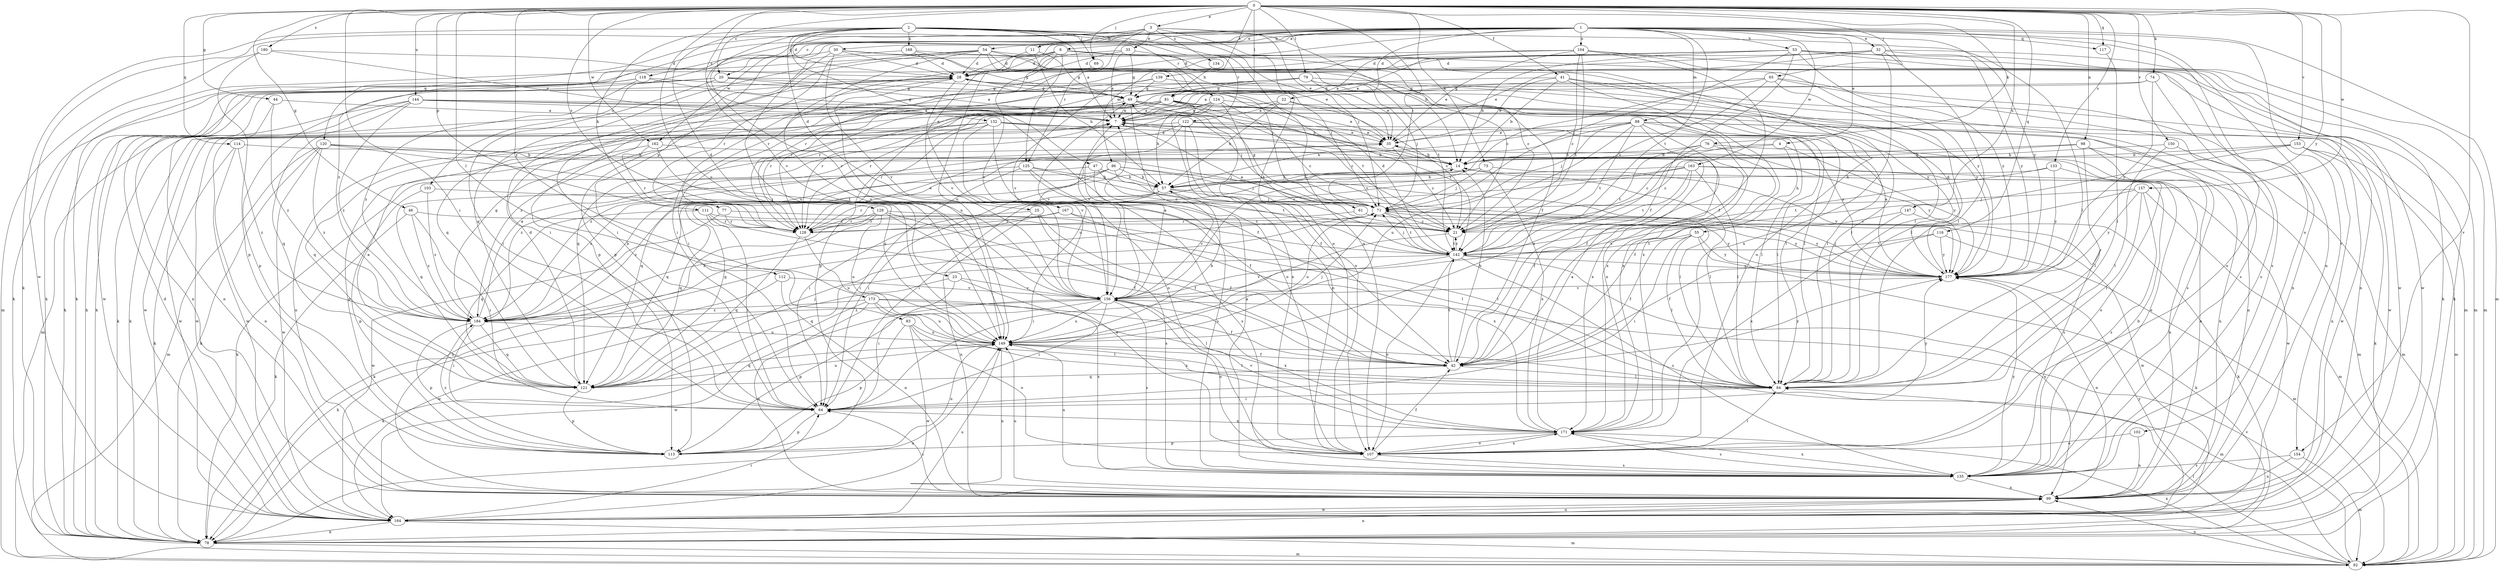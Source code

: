 strict digraph  {
0;
1;
2;
3;
4;
6;
7;
11;
14;
20;
21;
22;
23;
25;
28;
30;
32;
33;
35;
41;
42;
44;
46;
47;
49;
53;
54;
55;
57;
61;
64;
65;
69;
71;
73;
74;
76;
77;
78;
79;
81;
83;
84;
86;
88;
92;
98;
99;
102;
103;
104;
107;
111;
112;
113;
114;
116;
117;
118;
120;
121;
122;
124;
125;
128;
129;
132;
133;
134;
135;
139;
142;
144;
147;
149;
150;
153;
154;
156;
157;
162;
163;
164;
167;
168;
171;
173;
177;
180;
184;
0 -> 3  [label=a];
0 -> 20  [label=c];
0 -> 41  [label=f];
0 -> 44  [label=g];
0 -> 46  [label=g];
0 -> 61  [label=i];
0 -> 64  [label=i];
0 -> 65  [label=j];
0 -> 69  [label=j];
0 -> 73  [label=k];
0 -> 74  [label=k];
0 -> 76  [label=k];
0 -> 79  [label=l];
0 -> 81  [label=l];
0 -> 83  [label=l];
0 -> 98  [label=n];
0 -> 111  [label=p];
0 -> 114  [label=q];
0 -> 116  [label=q];
0 -> 117  [label=q];
0 -> 129  [label=s];
0 -> 132  [label=s];
0 -> 133  [label=s];
0 -> 139  [label=t];
0 -> 144  [label=u];
0 -> 147  [label=u];
0 -> 149  [label=u];
0 -> 150  [label=v];
0 -> 153  [label=v];
0 -> 154  [label=v];
0 -> 157  [label=w];
0 -> 162  [label=w];
0 -> 173  [label=y];
0 -> 177  [label=y];
0 -> 180  [label=z];
1 -> 4  [label=a];
1 -> 6  [label=a];
1 -> 20  [label=c];
1 -> 22  [label=d];
1 -> 30  [label=e];
1 -> 32  [label=e];
1 -> 53  [label=h];
1 -> 54  [label=h];
1 -> 86  [label=m];
1 -> 88  [label=m];
1 -> 92  [label=m];
1 -> 99  [label=n];
1 -> 102  [label=o];
1 -> 103  [label=o];
1 -> 104  [label=o];
1 -> 112  [label=p];
1 -> 117  [label=q];
1 -> 118  [label=q];
1 -> 142  [label=t];
1 -> 154  [label=v];
1 -> 162  [label=w];
1 -> 163  [label=w];
1 -> 167  [label=x];
1 -> 177  [label=y];
1 -> 184  [label=z];
2 -> 7  [label=a];
2 -> 23  [label=d];
2 -> 25  [label=d];
2 -> 28  [label=d];
2 -> 47  [label=g];
2 -> 69  [label=j];
2 -> 71  [label=j];
2 -> 77  [label=k];
2 -> 78  [label=k];
2 -> 84  [label=l];
2 -> 107  [label=o];
2 -> 122  [label=r];
2 -> 124  [label=r];
2 -> 156  [label=v];
2 -> 168  [label=x];
3 -> 11  [label=b];
3 -> 14  [label=b];
3 -> 33  [label=e];
3 -> 35  [label=e];
3 -> 107  [label=o];
3 -> 120  [label=q];
3 -> 125  [label=r];
3 -> 134  [label=s];
3 -> 156  [label=v];
3 -> 164  [label=w];
4 -> 14  [label=b];
4 -> 21  [label=c];
4 -> 55  [label=h];
4 -> 177  [label=y];
6 -> 28  [label=d];
6 -> 42  [label=f];
6 -> 64  [label=i];
6 -> 78  [label=k];
6 -> 107  [label=o];
6 -> 125  [label=r];
6 -> 149  [label=u];
6 -> 156  [label=v];
6 -> 177  [label=y];
7 -> 35  [label=e];
7 -> 164  [label=w];
11 -> 28  [label=d];
11 -> 49  [label=g];
11 -> 57  [label=h];
14 -> 57  [label=h];
14 -> 64  [label=i];
14 -> 84  [label=l];
20 -> 7  [label=a];
20 -> 49  [label=g];
20 -> 64  [label=i];
20 -> 78  [label=k];
20 -> 113  [label=p];
20 -> 177  [label=y];
21 -> 7  [label=a];
21 -> 64  [label=i];
21 -> 142  [label=t];
22 -> 7  [label=a];
22 -> 21  [label=c];
22 -> 57  [label=h];
22 -> 84  [label=l];
22 -> 128  [label=r];
23 -> 64  [label=i];
23 -> 135  [label=s];
23 -> 156  [label=v];
23 -> 164  [label=w];
25 -> 42  [label=f];
25 -> 99  [label=n];
25 -> 128  [label=r];
25 -> 135  [label=s];
28 -> 49  [label=g];
28 -> 78  [label=k];
28 -> 121  [label=q];
28 -> 142  [label=t];
28 -> 149  [label=u];
28 -> 156  [label=v];
30 -> 28  [label=d];
30 -> 71  [label=j];
30 -> 78  [label=k];
30 -> 92  [label=m];
30 -> 149  [label=u];
30 -> 156  [label=v];
32 -> 28  [label=d];
32 -> 35  [label=e];
32 -> 84  [label=l];
32 -> 92  [label=m];
32 -> 113  [label=p];
32 -> 171  [label=x];
32 -> 177  [label=y];
33 -> 7  [label=a];
33 -> 21  [label=c];
33 -> 28  [label=d];
33 -> 49  [label=g];
33 -> 78  [label=k];
35 -> 14  [label=b];
35 -> 21  [label=c];
35 -> 184  [label=z];
41 -> 14  [label=b];
41 -> 35  [label=e];
41 -> 49  [label=g];
41 -> 84  [label=l];
41 -> 99  [label=n];
41 -> 171  [label=x];
42 -> 14  [label=b];
42 -> 84  [label=l];
42 -> 121  [label=q];
42 -> 142  [label=t];
42 -> 177  [label=y];
44 -> 7  [label=a];
44 -> 99  [label=n];
44 -> 184  [label=z];
46 -> 21  [label=c];
46 -> 64  [label=i];
46 -> 78  [label=k];
46 -> 184  [label=z];
47 -> 21  [label=c];
47 -> 57  [label=h];
47 -> 78  [label=k];
47 -> 135  [label=s];
49 -> 7  [label=a];
49 -> 14  [label=b];
49 -> 78  [label=k];
49 -> 84  [label=l];
49 -> 107  [label=o];
49 -> 128  [label=r];
49 -> 135  [label=s];
49 -> 156  [label=v];
53 -> 7  [label=a];
53 -> 14  [label=b];
53 -> 28  [label=d];
53 -> 42  [label=f];
53 -> 71  [label=j];
53 -> 78  [label=k];
53 -> 92  [label=m];
53 -> 113  [label=p];
53 -> 164  [label=w];
53 -> 177  [label=y];
54 -> 28  [label=d];
54 -> 35  [label=e];
54 -> 64  [label=i];
54 -> 71  [label=j];
54 -> 121  [label=q];
54 -> 128  [label=r];
54 -> 135  [label=s];
54 -> 142  [label=t];
54 -> 149  [label=u];
55 -> 42  [label=f];
55 -> 64  [label=i];
55 -> 78  [label=k];
55 -> 84  [label=l];
55 -> 142  [label=t];
55 -> 177  [label=y];
57 -> 71  [label=j];
57 -> 121  [label=q];
57 -> 128  [label=r];
57 -> 135  [label=s];
57 -> 156  [label=v];
57 -> 184  [label=z];
61 -> 128  [label=r];
61 -> 177  [label=y];
64 -> 113  [label=p];
64 -> 171  [label=x];
64 -> 177  [label=y];
65 -> 7  [label=a];
65 -> 21  [label=c];
65 -> 49  [label=g];
65 -> 84  [label=l];
65 -> 99  [label=n];
65 -> 135  [label=s];
65 -> 156  [label=v];
69 -> 21  [label=c];
69 -> 128  [label=r];
71 -> 21  [label=c];
71 -> 49  [label=g];
71 -> 78  [label=k];
71 -> 142  [label=t];
71 -> 149  [label=u];
71 -> 164  [label=w];
71 -> 177  [label=y];
73 -> 57  [label=h];
73 -> 71  [label=j];
73 -> 121  [label=q];
73 -> 171  [label=x];
73 -> 177  [label=y];
74 -> 49  [label=g];
74 -> 107  [label=o];
74 -> 128  [label=r];
74 -> 177  [label=y];
76 -> 14  [label=b];
76 -> 99  [label=n];
76 -> 142  [label=t];
76 -> 149  [label=u];
76 -> 177  [label=y];
77 -> 84  [label=l];
77 -> 128  [label=r];
77 -> 164  [label=w];
78 -> 92  [label=m];
78 -> 99  [label=n];
78 -> 149  [label=u];
79 -> 35  [label=e];
79 -> 49  [label=g];
79 -> 64  [label=i];
79 -> 71  [label=j];
79 -> 113  [label=p];
79 -> 135  [label=s];
81 -> 7  [label=a];
81 -> 21  [label=c];
81 -> 35  [label=e];
81 -> 57  [label=h];
81 -> 78  [label=k];
81 -> 121  [label=q];
81 -> 128  [label=r];
81 -> 142  [label=t];
81 -> 164  [label=w];
81 -> 171  [label=x];
81 -> 184  [label=z];
83 -> 84  [label=l];
83 -> 107  [label=o];
83 -> 113  [label=p];
83 -> 149  [label=u];
83 -> 164  [label=w];
84 -> 64  [label=i];
86 -> 57  [label=h];
86 -> 64  [label=i];
86 -> 71  [label=j];
86 -> 84  [label=l];
86 -> 121  [label=q];
86 -> 142  [label=t];
86 -> 184  [label=z];
88 -> 35  [label=e];
88 -> 42  [label=f];
88 -> 57  [label=h];
88 -> 71  [label=j];
88 -> 84  [label=l];
88 -> 99  [label=n];
88 -> 142  [label=t];
88 -> 149  [label=u];
88 -> 164  [label=w];
88 -> 171  [label=x];
88 -> 184  [label=z];
92 -> 84  [label=l];
92 -> 99  [label=n];
92 -> 156  [label=v];
92 -> 171  [label=x];
98 -> 14  [label=b];
98 -> 84  [label=l];
98 -> 92  [label=m];
98 -> 99  [label=n];
98 -> 121  [label=q];
99 -> 64  [label=i];
99 -> 149  [label=u];
99 -> 164  [label=w];
102 -> 99  [label=n];
102 -> 107  [label=o];
103 -> 71  [label=j];
103 -> 113  [label=p];
103 -> 184  [label=z];
104 -> 7  [label=a];
104 -> 21  [label=c];
104 -> 28  [label=d];
104 -> 35  [label=e];
104 -> 42  [label=f];
104 -> 78  [label=k];
104 -> 128  [label=r];
104 -> 142  [label=t];
104 -> 164  [label=w];
107 -> 42  [label=f];
107 -> 84  [label=l];
107 -> 135  [label=s];
107 -> 171  [label=x];
111 -> 42  [label=f];
111 -> 64  [label=i];
111 -> 84  [label=l];
111 -> 121  [label=q];
111 -> 128  [label=r];
112 -> 78  [label=k];
112 -> 99  [label=n];
112 -> 156  [label=v];
113 -> 149  [label=u];
113 -> 184  [label=z];
114 -> 14  [label=b];
114 -> 78  [label=k];
114 -> 99  [label=n];
114 -> 184  [label=z];
116 -> 42  [label=f];
116 -> 92  [label=m];
116 -> 142  [label=t];
116 -> 177  [label=y];
117 -> 84  [label=l];
118 -> 49  [label=g];
118 -> 78  [label=k];
118 -> 107  [label=o];
118 -> 164  [label=w];
118 -> 184  [label=z];
120 -> 14  [label=b];
120 -> 71  [label=j];
120 -> 78  [label=k];
120 -> 92  [label=m];
120 -> 142  [label=t];
120 -> 164  [label=w];
120 -> 184  [label=z];
121 -> 7  [label=a];
121 -> 28  [label=d];
121 -> 71  [label=j];
121 -> 113  [label=p];
121 -> 149  [label=u];
122 -> 35  [label=e];
122 -> 42  [label=f];
122 -> 99  [label=n];
122 -> 107  [label=o];
122 -> 149  [label=u];
122 -> 164  [label=w];
122 -> 171  [label=x];
124 -> 7  [label=a];
124 -> 21  [label=c];
124 -> 84  [label=l];
124 -> 107  [label=o];
124 -> 142  [label=t];
124 -> 156  [label=v];
124 -> 164  [label=w];
125 -> 42  [label=f];
125 -> 57  [label=h];
125 -> 64  [label=i];
125 -> 71  [label=j];
125 -> 121  [label=q];
125 -> 135  [label=s];
128 -> 35  [label=e];
128 -> 121  [label=q];
128 -> 149  [label=u];
129 -> 42  [label=f];
129 -> 99  [label=n];
129 -> 107  [label=o];
129 -> 128  [label=r];
129 -> 149  [label=u];
129 -> 177  [label=y];
129 -> 184  [label=z];
132 -> 35  [label=e];
132 -> 84  [label=l];
132 -> 107  [label=o];
132 -> 121  [label=q];
132 -> 128  [label=r];
132 -> 156  [label=v];
132 -> 164  [label=w];
132 -> 177  [label=y];
133 -> 57  [label=h];
133 -> 99  [label=n];
133 -> 142  [label=t];
133 -> 177  [label=y];
134 -> 81  [label=h];
135 -> 7  [label=a];
135 -> 14  [label=b];
135 -> 35  [label=e];
135 -> 99  [label=n];
135 -> 149  [label=u];
135 -> 171  [label=x];
135 -> 177  [label=y];
139 -> 49  [label=g];
139 -> 128  [label=r];
139 -> 156  [label=v];
139 -> 177  [label=y];
142 -> 21  [label=c];
142 -> 28  [label=d];
142 -> 71  [label=j];
142 -> 99  [label=n];
142 -> 107  [label=o];
142 -> 121  [label=q];
142 -> 135  [label=s];
142 -> 156  [label=v];
142 -> 177  [label=y];
144 -> 7  [label=a];
144 -> 42  [label=f];
144 -> 71  [label=j];
144 -> 92  [label=m];
144 -> 99  [label=n];
144 -> 121  [label=q];
144 -> 171  [label=x];
144 -> 184  [label=z];
147 -> 21  [label=c];
147 -> 78  [label=k];
147 -> 171  [label=x];
149 -> 42  [label=f];
149 -> 57  [label=h];
149 -> 71  [label=j];
149 -> 84  [label=l];
149 -> 92  [label=m];
149 -> 99  [label=n];
149 -> 121  [label=q];
150 -> 14  [label=b];
150 -> 84  [label=l];
150 -> 92  [label=m];
153 -> 14  [label=b];
153 -> 21  [label=c];
153 -> 42  [label=f];
153 -> 78  [label=k];
153 -> 92  [label=m];
153 -> 99  [label=n];
154 -> 92  [label=m];
154 -> 99  [label=n];
154 -> 135  [label=s];
156 -> 7  [label=a];
156 -> 64  [label=i];
156 -> 107  [label=o];
156 -> 113  [label=p];
156 -> 135  [label=s];
156 -> 149  [label=u];
156 -> 164  [label=w];
156 -> 171  [label=x];
156 -> 184  [label=z];
157 -> 71  [label=j];
157 -> 84  [label=l];
157 -> 92  [label=m];
157 -> 135  [label=s];
157 -> 156  [label=v];
157 -> 177  [label=y];
162 -> 14  [label=b];
162 -> 113  [label=p];
162 -> 128  [label=r];
162 -> 149  [label=u];
163 -> 42  [label=f];
163 -> 57  [label=h];
163 -> 64  [label=i];
163 -> 84  [label=l];
163 -> 107  [label=o];
163 -> 128  [label=r];
163 -> 142  [label=t];
163 -> 164  [label=w];
164 -> 28  [label=d];
164 -> 64  [label=i];
164 -> 78  [label=k];
164 -> 92  [label=m];
164 -> 99  [label=n];
164 -> 149  [label=u];
164 -> 177  [label=y];
167 -> 21  [label=c];
167 -> 128  [label=r];
167 -> 171  [label=x];
167 -> 184  [label=z];
168 -> 28  [label=d];
168 -> 49  [label=g];
168 -> 64  [label=i];
168 -> 84  [label=l];
171 -> 7  [label=a];
171 -> 107  [label=o];
171 -> 113  [label=p];
171 -> 135  [label=s];
171 -> 156  [label=v];
173 -> 42  [label=f];
173 -> 78  [label=k];
173 -> 84  [label=l];
173 -> 99  [label=n];
173 -> 149  [label=u];
173 -> 171  [label=x];
173 -> 184  [label=z];
177 -> 7  [label=a];
177 -> 28  [label=d];
177 -> 71  [label=j];
177 -> 99  [label=n];
177 -> 156  [label=v];
180 -> 7  [label=a];
180 -> 28  [label=d];
180 -> 92  [label=m];
180 -> 113  [label=p];
184 -> 7  [label=a];
184 -> 14  [label=b];
184 -> 49  [label=g];
184 -> 64  [label=i];
184 -> 113  [label=p];
184 -> 121  [label=q];
184 -> 149  [label=u];
}
